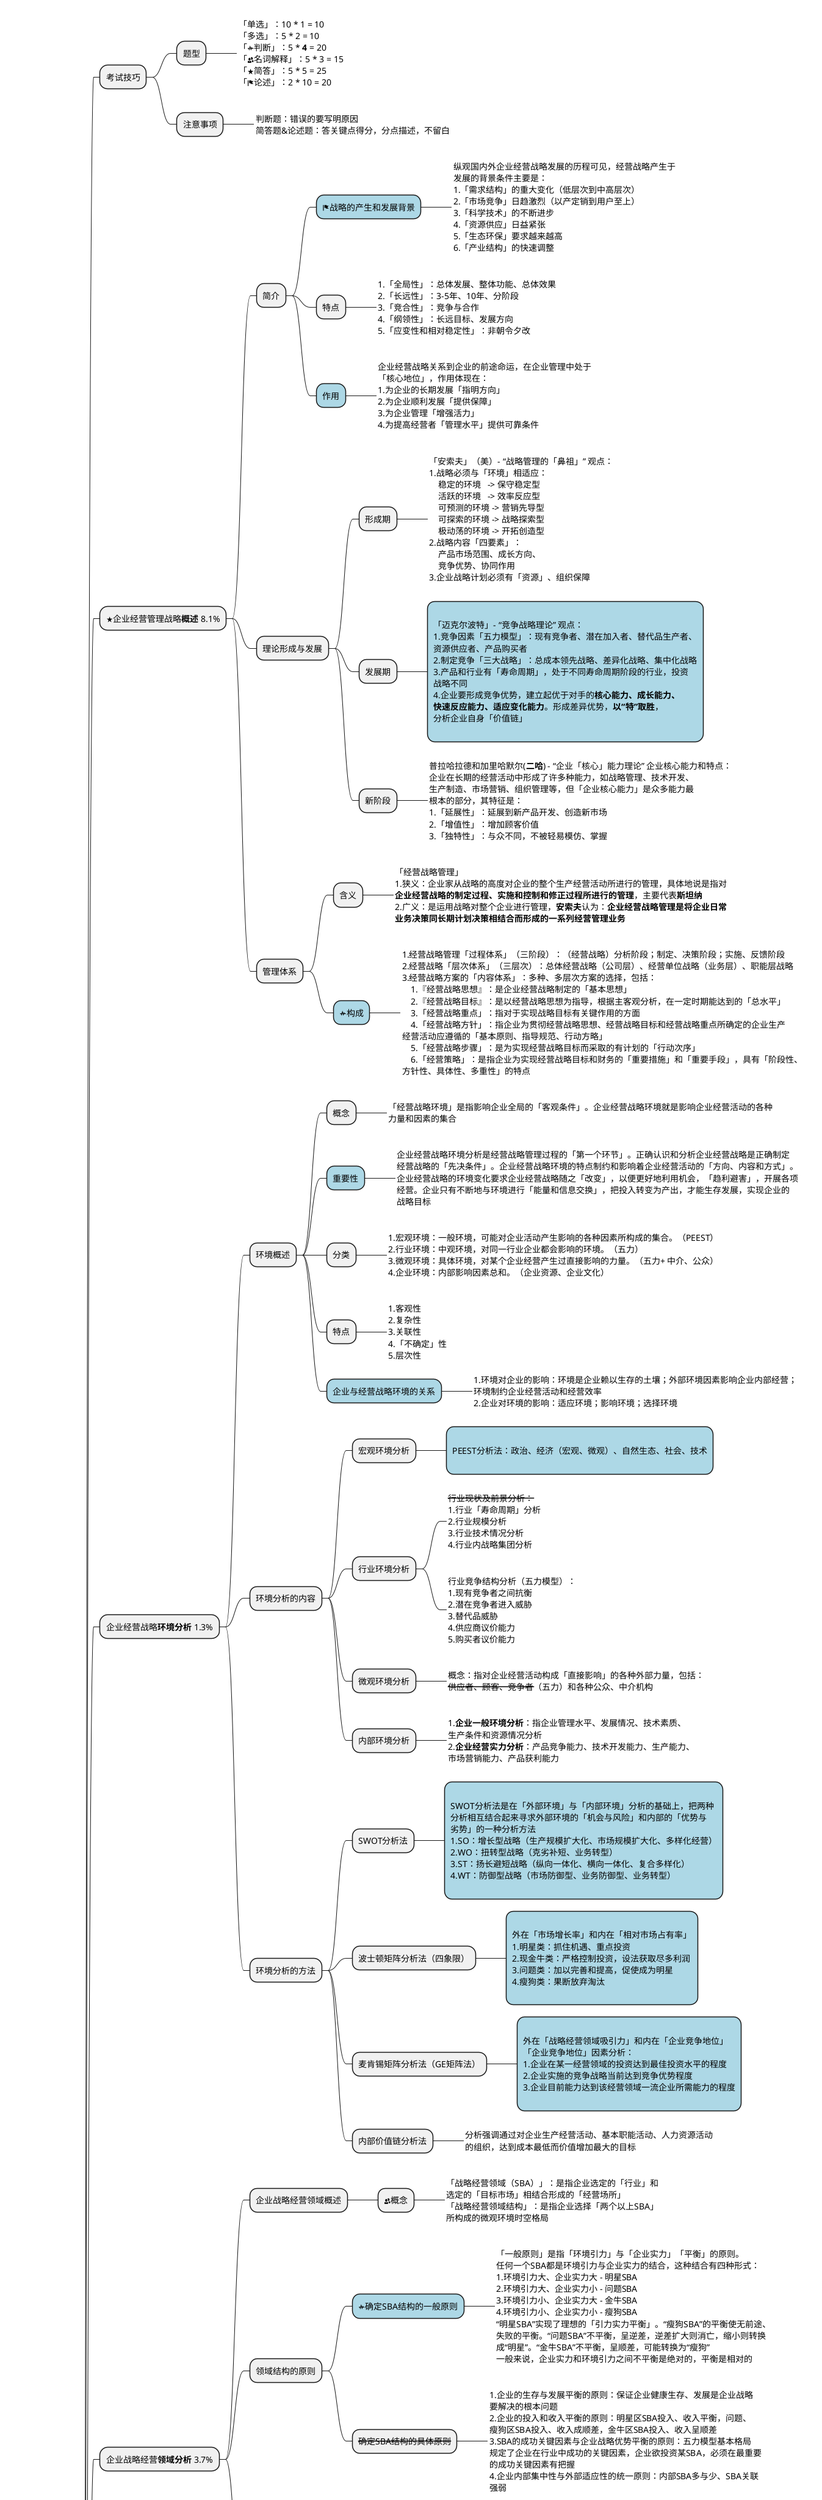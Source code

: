 @startmindmap

* 企业经营战略
** 考试技巧
*** 题型
****_:
「单选」：10 * 1 = 10
「多选」：5 * 2 = 10
「<&pulse>判断」：5 * <b>4</b> = 20
「<&people>名词解释」：5 * 3 = 15
「<&star>简答」：5 * 5 = 25
「<&flag>论述」：2 * 10 = 20
;
*** 注意事项
****_:
判断题：错误的要写明原因
简答题&论述题：答关键点得分，分点描述，不留白
;

** <&star>企业经营管理战略<b>概述</b> 8.1%
*** 简介
****[#lightblue] <&flag>战略的产生和发展背景
*****_:
纵观国内外企业经营战略发展的历程可见，经营战略产生于
发展的背景条件主要是：
1.「需求结构」的重大变化（低层次到中高层次）
2.「市场竞争」日趋激烈（以产定销到用户至上）
3.「科学技术」的不断进步
4.「资源供应」日益紧张
5.「生态环保」要求越来越高
6.「产业结构」的快速调整
;
**** 特点
*****_:
1.「全局性」：总体发展、整体功能、总体效果
2.「长远性」：3-5年、10年、分阶段
3.「竞合性」：竞争与合作
4.「纲领性」：长远目标、发展方向
5.「应变性和相对稳定性」：非朝令夕改
;
****[#lightblue] 作用
*****_:
企业经营战略关系到企业的前途命运，在企业管理中处于
「核心地位」，作用体现在：
1.为企业的长期发展「指明方向」
2.为企业顺利发展「提供保障」
3.为企业管理「增强活力」
4.为提高经营者「管理水平」提供可靠条件
;
*** 理论形成与发展
**** 形成期
*****_:
「安索夫」（美）- “战略管理的「鼻祖」” 观点：
1.战略必须与「环境」相适应：
    稳定的环境   -> 保守稳定型
    活跃的环境   -> 效率反应型
    可预测的环境 -> 营销先导型
    可探索的环境 -> 战略探索型
    极动荡的环境 -> 开拓创造型
2.战略内容「四要素」：
    产品市场范围、成长方向、
    竞争优势、协同作用
3.企业战略计划必须有「资源」、组织保障
;
**** 发展期
*****[#lightblue]:
「迈克尔波特」- “竞争战略理论” 观点：
1.竞争因素「五力模型」：现有竞争者、潜在加入者、替代品生产者、
资源供应者、产品购买者
2.制定竞争「三大战略」：总成本领先战略、差异化战略、集中化战略
3.产品和行业有「寿命周期」，处于不同寿命周期阶段的行业，投资
战略不同
4.企业要形成竞争优势，建立起优于对手的<b>核心能力、成长能力、</b>
<b>快速反应能力、适应变化能力</b>。形成差异优势，<b>以“特”取胜</b>，
分析企业自身「价值链」
;
**** 新阶段
*****_:
普拉哈拉德和加里哈默尔(<b>二哈</b>) - “企业「核心」能力理论” 企业核心能力和特点：
企业在长期的经营活动中形成了许多种能力，如战略管理、技术开发、
生产制造、市场营销、组织管理等，但「企业核心能力」是众多能力最
根本的部分，其特征是：
1.「延展性」：延展到新产品开发、创造新市场
2.「增值性」：增加顾客价值
3.「独特性」：与众不同，不被轻易模仿、掌握
;

*** 管理体系
**** 含义
*****_:
「经营战略管理」
1.狭义：企业家从战略的高度对企业的整个生产经营活动所进行的管理，具体地说是指对
<b>企业经营战略的制定过程、实施和控制和修正过程所进行的管理</b>，主要代表<b>斯坦纳</b>
2.广义：是运用战略对整个企业进行管理，<b>安索夫</b>认为：<b>企业经营战略管理是将企业日常</b>
<b>业务决策同长期计划决策相结合而形成的一系列经营管理业务</b>
;
****[#lightblue] <&pulse>构成
*****_:
1.经营战略管理「过程体系」（三阶段）：（经营战略）分析阶段；制定、决策阶段；实施、反馈阶段
2.经营战略「层次体系」（三层次）：总体经营战略（公司层）、经营单位战略（业务层）、职能层战略
3.经营战略方案的「内容体系」：多种、多层次方案的选择，包括：
    1.『经营战略思想』：是企业经营战略制定的「基本思想」
    2.『经营战略目标』：是以经营战略思想为指导，根据主客观分析，在一定时期能达到的「总水平」
    3.「经营战略重点」：指对于实现战略目标有关键作用的方面
    4.「经营战略方针」：指企业为贯彻经营战略思想、经营战略目标和经营战略重点所确定的企业生产
经营活动应遵循的「基本原则、指导规范、行动方略」
    5.「经营战略步骤」：是为实现经营战略目标而采取的有计划的「行动次序」
    6.「经营策略」：是指企业为实现经营战略目标和财务的「重要措施」和「重要手段」，具有「阶段性、
方针性、具体性、多重性」的特点
;

** 企业经营战略<b>环境分析</b> 1.3%
*** 环境概述
**** 概念
*****_:
「经营战略环境」是指影响企业全局的「客观条件」。企业经营战略环境就是影响企业经营活动的各种
力量和因素的集合
;
****[#lightblue] 重要性
*****_:
企业经营战略环境分析是经营战略管理过程的「第一个环节」。正确认识和分析企业经营战略是正确制定
经营战略的「先决条件」。企业经营战略环境的特点制约和影响着企业经营活动的「方向、内容和方式」。
企业经营战略的环境变化要求企业经营战略随之「改变」，以便更好地利用机会，「趋利避害」，开展各项
经营。企业只有不断地与环境进行「能量和信息交换」，把投入转变为产出，才能生存发展，实现企业的
战略目标
;
**** 分类
*****_:
1.宏观环境：一般环境，可能对企业活动产生影响的各种因素所构成的集合。（PEEST）
2.行业环境：中观环境，对同一行业企业都会影响的环境。（五力）
3.微观环境：具体环境，对某个企业经营产生过直接影响的力量。（五力+ 中介、公众）
4.企业环境：内部影响因素总和。（企业资源、企业文化）
;
**** 特点
*****_:
1.客观性
2.复杂性
3.关联性
4.「不确定」性
5.层次性
;
****[#lightblue] 企业与经营战略环境的关系
*****_:
1.环境对企业的影响：环境是企业赖以生存的土壤；外部环境因素影响企业内部经营；
环境制约企业经营活动和经营效率
2.企业对环境的影响：适应环境；影响环境；选择环境
;
*** 环境分析的内容
**** 宏观环境分析
*****[#lightblue]:
PEEST分析法：政治、经济（宏观、微观）、自然生态、社会、技术
;
**** 行业环境分析
*****_:
<s>行业现状及前景分析：</s>
1.行业「寿命周期」分析
2.行业规模分析
3.行业技术情况分析
4.行业内战略集团分析
;
*****_:
行业竞争结构分析（五力模型）：
1.现有竞争者之间抗衡
2.潜在竞争者进入威胁
3.替代品威胁
4.供应商议价能力
5.购买者议价能力
;
**** 微观环境分析
*****_:
概念：指对企业经营活动构成「直接影响」的各种外部力量，包括：
<s>供应者、顾客、竞争者</s>（五力）和各种公众、中介机构
;
**** 内部环境分析
*****_:
1.<b>企业一般环境分析</b>：指企业管理水平、发展情况、技术素质、
生产条件和资源情况分析
2.<b>企业经营实力分析</b>：产品竞争能力、技术开发能力、生产能力、
市场营销能力、产品获利能力
;
*** 环境分析的方法
**** SWOT分析法
*****[#lightblue]:
SWOT分析法是在「外部环境」与「内部环境」分析的基础上，把两种
分析相互结合起来寻求外部环境的「机会与风险」和内部的「优势与
劣势」的一种分析方法
1.SO：增长型战略（生产规模扩大化、市场规模扩大化、多样化经营）
2.WO：扭转型战略（克劣补短、业务转型）
3.ST：扬长避短战略（纵向一体化、横向一体化、复合多样化）
4.WT：防御型战略（市场防御型、业务防御型、业务转型）
;
**** 波士顿矩阵分析法（四象限）
*****[#lightblue]:
外在「市场增长率」和内在「相对市场占有率」
1.明星类：抓住机遇、重点投资
2.现金牛类：严格控制投资，设法获取尽多利润
3.问题类：加以完善和提高，促使成为明星
4.瘦狗类：果断放弃淘汰
;
**** 麦肯锡矩阵分析法（GE矩阵法）
*****[#lightblue]:
外在「战略经营领域吸引力」和内在「企业竞争地位」
「企业竞争地位」因素分析：
1.企业在某一经营领域的投资达到最佳投资水平的程度
2.企业实施的竞争战略当前达到竞争优势程度
3.企业目前能力达到该经营领域一流企业所需能力的程度
;
**** 内部价值链分析法
*****_:
分析强调通过对企业生产经营活动、基本职能活动、人力资源活动
的组织，达到成本最低而价值增加最大的目标
;

** 企业战略经营<b>领域分析</b> 3.7%
*** 企业战略经营领域概述
**** <&people>概念
*****_:
「战略经营领域（SBA）」：是指企业选定的「行业」和
选定的「目标市场」相结合形成的「经营场所」
「战略经营领域结构」：是指企业选择「两个以上SBA」
所构成的微观环境时空格局
;
*** 领域结构的原则
****[#lightblue] <&pulse>确定SBA结构的一般原则
*****_:
「一般原则」是指「环境引力」与「企业实力」「平衡」的原则。
任何一个SBA都是环境引力与企业实力的结合，这种结合有四种形式：
1.环境引力大、企业实力大 - 明星SBA
2.环境引力大、企业实力小 - 问题SBA
3.环境引力小、企业实力大 - 金牛SBA
4.环境引力小、企业实力小 - 瘦狗SBA
“明星SBA”实现了理想的「引力实力平衡」。“瘦狗SBA”的平衡使无前途、
失败的平衡。“问题SBA”不平衡，呈逆差，逆差扩大则消亡，缩小则转换
成“明星”。“金牛SBA”不平衡，呈顺差，可能转换为“瘦狗”
一般来说，企业实力和环境引力之间不平衡是绝对的，平衡是相对的
;
**** <s>确定SBA结构的具体原则</s>
*****_:
1.企业的生存与发展平衡的原则：保证企业健康生存、发展是企业战略
要解决的根本问题
2.企业的投入和收入平衡的原则：明星区SBA投入、收入平衡，问题、
瘦狗区SBA投入、收入成顺差，金牛区SBA投入、收入呈顺差
3.SBA的成功关键因素与企业战略优势平衡的原则：五力模型基本格局
规定了企业在行业中成功的关键因素，企业欲投资某SBA，必须在最重要
的成功关键因素有把握
4.企业内部集中性与外部适应性的统一原则：内部SBA多与少、SBA关联
强弱
;
*** <s>企业战略经营领域的分析方法</s>
**** 环境引力与企业实力对比分析法
*****_:
环境分析：一般与特殊规律、引力（或机会）、压力（或威胁）、
风险度、成功关键因素
企业分析：一般与特殊规律、优势、劣势、适应性、成功关键把握
能力
根据环境引力和企业实力形成SBA战略
;
**** SBA运行规则和战略主体、战略关系、战略关键分析
*****_:
1.运行规则：
  ①运行规则分客观规律和主观规定两种；
  ②运行规则多层多元
2.战略主体：“五力”+政策制定者、企业自身
3.战略关系：直接关系和间接关系
4.战略关键分析：影响企业生存发展的规则、
主体和关系
;
**** SBA的三类态势
*****_:
1.「发展型」态势：环境机会与企业优势结合
2.「紧缩型」态势：环境威胁与企业劣势结合
3.「稳定型」态势：环境风险度与企业适应度相适应
;

**[#lightblue] <&star>企业<b>使命</b>和战略目标 14.2%
*** 企业使命决策
****[#lightblue] 应考虑的重要因素
*****_:
口诀：<b>国企需竞争</b>
1.国家长远发展规划和产业政策
2.市场需求
3.竞争态势
4.企业实力
;
**** 使命决策内容
*****_:
1.企业性质的确定
2.企业成长方向的选择
3.经营目的的确定
4.经营哲学的选择。「经营哲学」是指企业在经营活动中对发生各种关系的认知态度总和
5.经营方针的选择。「经营方针」是企业为贯彻战略思想、实现战略目标、突出战略重点
所确定的基本原则、指导方略和行动方针
6.企业社会责任的确定
;
**** 使命应研究的问题
*****_:
1.要以「顾客的基本需求」为中心确定企业使命
2.正确的企业使命必须具有「约束力」
3.企业使命要具有「鼓动性」
;
*** 企业战略目标决策
****[#lightblue] 战略目标的作用
*****_:
1.战略目标能够实现企业外部环境、内部环境和企业能力三者之间的
「动态平衡」，使企业获得长期稳定和协调的发展
2.战略目标明确了企业的「努力方向」，使企业使命具体化和数量化，
使企业战略任务得以落实，避免落空
3.战略目标是企业战略实施的「指导原则」，能使企业中的各项资源
和力量集中起来，减少企业内部冲突，提高管理效率和经济效益
4.战略目标为战略方案的决策和实施提供了「评价标准」和考核的依据
;
****[#lightblue] 制定和选择基本要求
*****_:
1.战略目标必须有「科学依据」
2.目标必须「明确和具体」，并规定完成期限
3.目标必须具有「挑战性」，并切实可行
4.目标应突出「重点」
5.目标应形成一个「完整体系」
;
**** 决策的内容
*****_:
1.战略目标水平的选择
2.重点战略目标的决策
;
** <&star>企业总体战略 8.5%
*** 分类
**** 公司层战略
*****_:
按经营状态不同：「发展型」战略、「稳定型」战略、「紧缩型」战略
按企业经营领域不同：「专业化」经营战略、「多元化」经营战略
按主客观条件不同：「保守型」战略、「可靠型」战略、「风险型」战略
;
**** 经营单位层战略
*****_:
「产品定位」战略、「投资」战略、『竞争』战略、「合作」战略
;
**** 职能层战略
*****_:
口诀：「<b>产销人发财文</b>」
<b>产</b>品战略、市场营<b>销</b>战略、<b>人</b>力资源战略、
技术创新（研<b>发</b>）战略、<b>财</b>务战略、企业<b>文</b>化战略
;
*** 企业发展型战略
****[#lightblue] 特点
*****_:
1.资源投入量大，产销规模扩大，目的是提高产品「市场占有率」，
增强企业竞争实力
2.发展型战略要求企业不仅主动适应外部环境，而且更要通过
产品创新和市场创新「引导创造消费」
3.容易获得较好的规模经济效益，从而降低生产成本，获得
「超额利润」
;
**** 类型
*****[#lightblue]:
1.「密集型战略」：也称加强型成长战略，指企业在原有业务范围内，
集中力量以快于过去的增长速度来提高某种产品的销售额或市场占有
率以求得成长的战略。
    优点：经营目标聚集，管理简单方便，有利于集中使用企业的资源，
实现生产的专业化，达到规模经济的效益
    缺点：对环境适应能力差，经营的风险大。因为采取这种战略的惬意
生产的产品过于单一，如果长期维持这种战略，可能冒市场衰退风险
    包括：「市场渗透战略」、「市场开发战略」、「产品开发战略」
2.「一体化战略」：指企业充分利用已有的产品、技术、市场优势，
沿其经营链条向经营深度和广度发展的一种战略。
    包括：
    1.「横向一体化战略」
    2.「纵向一体化战略」
3.「多元化战略」：又称多样化战略，是相对企业专业化经营而言的，
指一个企业同时在两个或两个以上行业中进行经营，其内容包括：
产品的多元化、市场的多元化、投资区域的多元化、资本的多元化。
    缺点：1.对管理的要求更高；2.多元化战略的实施可能导致企业资金
短缺；3.由于资金分散，可能引发企业的新业务上不去，老业务元气大伤
    包括：
    1.「相关多元化战略」
    2.「非相关多元化战略」
;
*** 企业稳定型战略
****[#lightblue] 类型
*****_:
1.「无变化战略」
2.「维持利润战略」
3.「暂停战略」
4.「谨慎实施战略」
;
**** 特点
*****_:
1.企业对过去的经营业绩表示满意，决定追求现在或与过去相似的
经营目标
2.企业在基本维持现有产销规模、市场占有率和竞争地位的情况下，
调整生产经营秩序，提高管理，为将来发展做准备
3.继续用基本相同的产品或劳务为原有顾客服务
4.力争保持现有市场占有率和产销规模或略有增长，巩固企业地位
5.战略期内，每年所期望取得的成就按大体相同比率增长，稳步前进
;
**** 适用条件
*****_:
1.宏观经济发展：保持或低速
2.产业技术创新：相对成熟
3.消费需求偏好变动：变动稳定
4.产品或行业寿命周期：成熟期
5.竞争格局：竞争壁垒高，竞争对手地位稳定
6.企业资源状况：资金不足，研发力量差
;
*** 企业收缩型战略
**** 特点
*****_:
1.经营规模缩小
2.经营投入压缩
3.存在短期性
;
****[#lightblue] 类型
*****_:
1.按实施收缩型战略原因划分
1）「适应型收缩战略」
2）「失败型收缩战略」
3）「调整型收缩战略」
2.按实施收缩型战略基本途径划分
1）「抽资转向战略」
2）「放弃战略」
3）「清算战略」
;

** 企业竞争战略 1.5%
*** 企业竞争战略概述
**** 解决的核心问题
*****_:
如何通过确定顾客需求、竞争者产品及本企业产品三者之间的关系，奠定
本企业产品在市场上的特定地位并维持这一地位
;
****[#lightblue] 企业竞争战略和发展战略的关系
*****_:
1.竞争战略着眼于怎样竞争，发展战略着眼于发展
2.竞争战略与发展战略的根据不一样。竞争战略侧重于市场及竞争关系
分析，发展战略侧重于搞发展基础、发展矛盾，发展条件和发展机遇分析
3.竞争战略与发展战略要素不一样。竞争战略要素是竞争对手、竞争内容、
竞争策略、竞争手段等，而发展战略要素是发展方向、发展步骤、发展
重点、发展措施等
;
**** 构成要素（优势创建）
*****_:
1.经营理念
2.优势资源
3.战略优势
4.资源质量
;
*** 总成本领先战略
**** 实质
*****_:
通过成本优势获得价格部分的优势，进而获得市场优势。因为顾客感知的
是价格而不是企业成本，他们比较的是不同企业的价格
;
****[#lightblue] 优点与缺点
*****_:
优点：
1.抵挡住现有竞争对手的对抗
2.抵御购买商讨价还价的能力
3.更灵活地处理供应商的提价行为
4.形成进入障碍
5.梳理与替代品的竞争优势
缺点：
1.降价过度引起利润率降低
2.新加入者可能后来居上
3.丧失对市场变化的预见能力
4.技术变化降低企业资源的效用
5.容易受外部环境的影响
;
****[#lightblue] 适用条件
*****_:
1.企业外部条件：
1）市场需求具有较大的价格弹性
2）行业高度标准化
3）实现产品差异化的途径很少
4）消费者从一个销售商转换到另一个销售商成本很小
2.企业内部条件：
1）持续的资本投资和获得资本的途径
2）生产加工工艺技能
3）认真的劳动监督
4）设计容易制造的产品
5）成本的分销系统
6）培养技术人员
;
**** 风险
*****_:
1.初期投资巨大
2.技术变革滞后
3.忽视客户
4.易于被竞争者模仿
5.缺乏创新的激情
6.依赖价格战
;
*** 差异化战略
**** 概念
*****_:
又称标新立异战略，是指企业凭借自身的技术优势和管理优势，向顾客
提供的产品和服务在行业范围内独具特色，这种特色可以给顾客带来
额外的价值，在消费者心目中树立起非同一般的良好体验
;
****[#lightblue] 优势与风险
*****_:
优势：
1.建立起顾客对企业的忠诚
2.企业提供差异性产品无形为潜在进入者设置了一道进入壁垒
3.可以缓解公司所面临的竞争压力
4.增强企业对供应商讨价还价的能力
5.削弱购买商讨价还价的能力
6.差异化产品可以更好满足消费者需求，促使企业提高销售量或
允许制定更高的价格
风险：
1.多变的市场造成的风险
2.高额专属成本造成的风险
3.闭门造车造成的风险
4.丧失市场份额的风险
;
**** 实现途径
*****_:
1.「产品差异化」
2.「无形差异化」
3.「渠道差异化」
;
**** 适用条件
*****_:
1.消费者对产品有不同需求
2.产品或服务差异化具有价值
3.差异化的市场规模能够支撑差异化成本
;
**** 实施
*****_:
1.分析消费需求
2.分析竞争对手
3.进行技术创新
4.提升服务理念
;

*** 集中化战略
**** 概念
*****_:
指把经营战略重点放在一个特定的目标市场上，为特定地区或特定
的购买者提供特殊的产品或服务
;
**** 核心
*****_:
取得某种对特定顾客有价值的专一性服务，侧重于从企业内部建立
竞争优势
;
**** 实施方法
*****_:
单纯集中化；成本集中化；
差别集中化；业务集中化。
;
*** 融合战略
**** 概念
*****_:
融合战略是指以成本领先战略和差异化战略为基础而建立的一种能够为
顾客创造较高货币价值和较低货币成本的战略
;
**** 分类
*****_:
1.成本导向型融合战略
2.差异化导向型融合战略
3.成本-差异化导向型融合战略
;
**** 构成要件
*****_:
1.经营领域：在一定时期内，企业根据自己的技术特点、人才优势和
资金实力等所确定的从事生产产品的种类或服务的领域
2.资源配置：任何一个战略实施必须有充分的经营资源作支撑，实施
企业融合战略需要对企业各种资源有效配置，把有限资源集中在关键
领域，形成竞争优势，保证企业战略目标的实现
3.竞争优势：一个企业在一定竞争范围内超越其竞争对手的某种长处
4.协同作用：一种联合作用的效果，往往会产生1+1>2的整体效果
;
****[#lightblue] 实施融合战略的影响因素
*****_:
1.主导产业的定位
2.资源富余能力
3.战略切入时机的选择
;
****[#lightblue] 实施条件
*****_:
1.企业在成本或差异化一端要拥有优势
2.低成本优势和差异化优势要有共同基础，即有共同市场或共同技术
3.实施融合战略过程中，企业原有优势产品要处于成熟阶段，或至少
迈过或接近成熟阶段
4.构成融合战略的原因有一定的时间性，过了这段时间，企业所面临
的市场和环境都会发生变化
5.成本控制部门和差异化优势创造部门要做好内部协调防止混乱
6.购买群体在需求上存在差异
7.在企业目标上，没有其他竞争对手试图采用融合战略
8.企业的目标市场在市场容量、成长速度、获利能力、竞争强度方面
具有相对的吸引力
;

** 企业国际化经营战略 5.1%
*** 概述
****[#lightblue] 目标
*****_:
1.增强产品的竞争能力，提高国际市场占有率
2.发展成为知名度高、影响力大的跨国公司
3.以境外投资和技术出口为主，提高跨国投资回报率
;
**** 思想
*****[#lightblue]:
1.经营国际化观念
2.生产全球化观念：即在全球范围内进行专业化协作生产，
参与国际生产的分工与协作过程
3.国际市场营销观念：把国际市场看做一个有机整体，
以此作为企业经营活动的舞台和发展空间
4.产品整体化观念：把产品生产和产品消费看做一个整体，
把产品设计、生产和售后看做一个整体过程
5.联合参与国际竞争观念
;
*** 类型及其决策
**** 类型
*****_:
1.按照产品技术的来源划分
1）反回头战略：当国内某产品市场需求大，但技术落后时，企业引进
国外先进技术，改造落后扩大规模，降低成本，打回国际市场
2）技术带动出口战略：企业开发具有特色的国际领先技术，带动产品
出口
2.按照企业国际化发展的不同阶段划分
1）商品出口战略：生产在国内，商品交换在国际市场，产品满足于
国外顾客需求
2）合资经营战略
3）加工出口战略
4）境外投资战略
5）跨国公司战略
3.按企业生产经营行为标准不同划分
1）本国中心战略
2）多国中心战略
3）全球中心战略
;
****[#lightblue] 类型决策
*****_:
1.国内外市场需求现状及其发展趋势
2.国际市场竞争状况及其竞争发展趋势
3.目标市场所在国的外贸政策和产业政策
4.国内外市场的价格水平和其他市场因素
5.企业本身的出口能力和条件
;
*** 实施措施
**** 关键问题
*****_:
1.战略伙伴的选择
2.组织结构的设计
3.文化价值观与管理
4.外汇风险管理
;
**** 具体措施
*****_:
1.培训国际化经营人才
2.建立有效的国际市场信息网络系统
3.适时调整产品结构
4.提高技术和产品开发能力
5.加强管理控制能力
;

** 企业市场营销战略 5.4%
*** 概述
**** 内容
*****_:
1.目标市场战略
2.市场营销组合战略
3.品牌战略：品牌经营，创优名牌
4.市场营销新谋略：适应高新技术时代，开拓市场过程中出现
直复营销、关系营销、文化营销、绿色营销、网络营销等
;
*** 目标市场战略
**** 作用
*****_:
1.有利于企业分析和发掘新的市场机会
2.有利于企业有针对性地制定市场营销组合策略
3.有利于企业发挥竞争优势
;
**** 方法
*****_:
1.单一变量因素法
2.多变量因素组合法
3.系列变量因素法
;
****[#lightblue] 战略选择
*****_:
1.目标市场营销战略的类型
1）无差异性营销战略：企业忽略细分市场的差别不考虑，针对
市场共性，获取尽多市场份额。优点：成本低、经济性好。
缺点：只适用少数有共同需要、差异不大的商品
2）差异性营销战略：分别在每一细分市场制定不同营销组合。
优点：提高企业竞争能力。缺点：成本高，经营管理难度较大，
对经营管理人员有较强实力和素质要求
3）集中性营销战略：选择一个或少数几个细分市场目标市场，
专业化生产营销。优点：对消费者了解深入，提供最佳产品服务；
降低成本，增加盈利。缺点：目标市场范围小，市场变化带来
风险较大
2.影响战略的因素
1）企业资源
2）产品的同质性
3）市场的同质性
4）产品所处的寿命周期阶段
5）视竞争者战略而定
;
**** 市场定位战略的类型
*****_:
1.避强定位战略
2.仰头定位战略
3.创新定位战略
4.重新定位战略
;
*** 营销组合战略
**** 类型
*****_:
1.产品开到战略
2.价格引路战略
3.渠道开通战略
4.促销开路战略
;
**** 选择或考虑因素
*****_:
1.目标市场的特点
2.企业营销战略的任务
3.企业营销环境
4.企业资源状况
5.营销预算
;
*** 企业品牌战略
**** 内容
*****_:
1.品牌化决策
2.品牌使用者的选择
3.品牌名称决策
4.品牌发展模式的选择
5.品牌重新定位决策
;
**** 类型
*****_:
1.以需求为中心（宝洁）
2.以产品为中心（苹果）
3.以品类为中心（加多宝）
4.以市场为中心（娃哈哈）
;
**** 管理方法
*****_:
1.企业创业期：树立品牌意识
2.企业成长期：提高品牌认知度、强化顾客对品牌核心价值理解
3.企业成熟期：培育「品牌忠诚度」
;

*** 市场营销新谋略
**** 新谋略内容
*****_:
1.「直复营销」：指企业为了在任何地方产生可度量的反应或
达成交易，使用一种或多种广告媒体扩大市场
2.顾客满意营销：以顾客为中心，达到顾客满意为目标开展的
长远性谋略
3.关系营销：指企业把顾客看做有多重利益关系、多层需要，
存在潜在价值的对象
4.文化营销：以提高顾客满意为追求，员工共事的价值观基础
5.绿色营销：确立环保意识，强调环保理念和可持续发展
6.整合营销：兼顾企业、顾客和社会三方面共同利益
7.网络营销：以因特网为核心
;

**[#lightblue] <&star>企业<b>产品</b>战略 21.7%
*** 产品寿命周期与产品战略
**** 不同寿命周期阶段的战略
*****[#lightblue]:
1.投入期：“以新领先”、“新品形象”、新品完善
2.成长期：生产扩大化、新品名牌
3.成熟期：改进或改革产品、优质低价、差异化
4.衰退期：集中、收缩、减产淘汰
;
*** 产品优化战略
****[#lightblue] 方法
*****_:
产品项目平衡管理技术(PPM)，步骤：
1.确定产品市场份额和企业实力因素评分标准
2.对每一个产品进行评分
3.依据产品的市场新引力总分和企业实力总分，划分大中小三等
4.按照每种产品大中小，填入产品系列分布象限
5.根据产品所在的象限，采取不同的战略
;
**** 产品结构优化战略类型
*****_:
1.产品「方向」结构：按产品为不同对象、不同领域所占比重不同
2.产品「用途」结构
3.产品「技术」结构
4.产品「档次」结构：多种质量水平、价格水平
5.产品「材质」结构
6.产品「序列」结构：初级产品、中间产品、最终产品（上中下游）
;
*** 产品开发战略
**** 类型
*****_:
1.按新颖程度：全新型、换代型、改进型
2.按范围和水平：地区级、国家级、国际级、世界级
3.按产品开发方向：产品功能化、产品规格化、产品精密度、
产品节能化、产品特色化
4.按产品开发主体主动性：领先型、追随型
;
*** 产品质量战略
**** 作用
*****_:
1.是企业产品结构优化战略的重要内容
2.是推动企业进步战略的重要方面
3.推动着企业智力开发战略
4.带动着企业生产战略
5.有利于推动企业营销战略
;
**** 类型
*****_:
1.产品质量特性组合战略：
①内在质量为主
②外部质量为主
③内外质量并重
2.产品性能战略：
①高性能
②适中性能
③合格性能
3.产品质量标准战略：
①国家质量标准
②国际质量标准
③国外先进质量标准
④目标市场所在国质量标准
⑤竞争质量标准
⑥用户满意质量标准
4.市场动态质量战略：
①符合性质量战略
②竞争性质量战略
③适用性质量战略
;

** 企业<b>技术</b>创新战略 2.7%
*** 概述
**** 目标与任务
*****_:
1.企业技术创新战略的目标
1）确定企业希望的市场态势：开拓型态势、发展型态势、
创新产品替代、放弃部分已有巩固其余市场
2）其他目标：改善工艺、提高生产率、降低成本等
2.企业技术创新战略的任务
1.审查和评价企业的技术资源和技术能力
2.解读企业外部的技术环境
3.选择和制定企业技术创新战略目标
4.有效地实施和调整技术创新战略
;
**** 构成要素
*****_:
1.<b>基础</b>：企业现有技术和技术能力
2.<b>目标</b>：企业具体要如何实施 5W1H
3.<b>方案</b>：对具体详细规划
4.<b>行动</b>：具体实施活动，严格按照方案执行
;
*** 类型
**** 按技术来源
*****_:
1.自主创新战略
2.合作创新战略
3.引进消化吸收再创新战略
;
**** 按竞争态势
*****_:
1.领先型技术创新战略
2.追随型技术创新战略
3.模仿型技术创新战略
;
****[#lightblue] 基本模式
*****_:
1.市场导向战略模式：企业的技术创新以市场为导向，围绕市场机会进行技术创新。
1）对新产品、行业非常敏感，并且反应强烈
2）注重应用开发，注重模仿
3）注重引进，不注重企业核心能力培养
2.资源导向战略模式：企业为了追求获得高于平均水平的投资收益率而进行技术
创新，技术创新在很大程度上取决于企业的内部特点，具有实力或者竞争优势
比发现机会更重要
;
** <&star>企业<b>人力</b>资源战略 7.5%
*** 人力资源概述
**** 特点
*****_:
生物性、「能动性」、时效性、智力性、再生性、社会性、个体差异性
;
**** 地位
*****_:
人是企业生产要素系统中的一个重要组成部分，是最重要、最活跃
的一种要素，因而处于主体地位和支配地位
;
**** 企业所需的人才类型
*****_:
1.科学技术型人才
2.经营管理型人才
3.政工、企业文化工作型人才
4.行政管理型人才
;
*** 战略及类型
****[#lightblue] 战略概念
*****_:
「人力资源战略」指根据企业总体战略要求，为适应企业生存发展
需要，对企业人力资源进行管理，提高素质，发现培养优秀人才的
长远谋划方略。具体指「雇佣关系」、「甄选」、「录用」、
「培训」、「绩效」、「薪酬」、「激励」、「职业生涯」总称
;
**** 特点
*****_:
战略性、系统性、契合性、目标导向
;
****[#lightblue] 人力资源战略分类
*****_:
1.累积型：终身雇佣，晋升速度慢（人性）
2.效用型：短期，个人，晋升速度快（工作）
3.协助型：累积型和效用型之间
;
**** 人才结构优化战略
*****_:
1.企业人才「层次」结构优化战略：管理层次包括高、中、低层
2.企业人才「能级」结构优化战略：职称包括高、中、低级职称
3.「学科」、「职能」、「智能」、「年龄」
;
**** 使用人才
*****_:
1.任人唯贤战略
2.岗位轮换战略
3.台阶提升使用战略
4.职务、资格双轨使用战略
5.权力委让使用战略
6.破格提拔战略
;
*** 战略实施
****[#lightblue] 人才激励
*****_:
1.物质利益激励
2.目标激励
3.任务激励
4.榜样激励
5.培训激励
6.荣誉激励
7.企业激励
8.制度激励
9.环境激励
10.危机激励
11.信息激励
;
**** 人才发现
*****_:
1.树立爱才之心
2.提高识才之能
3.具备护才之胆
4.掌握选才之法
;
** 企业<b>财务</b>战略 6.6%
*** 概述
**** 含义
*****_:
企业对维持和扩大生产经营活动所需「资金」进行「筹集」、
「分配」、「使用」，为实现企业总体战略目标所作出
的长远谋划与方略
;
**** 特点
*****_:
1.从属性
2.系统性
3.指导性
4.复杂性
;
**** 内容与任务
*****_:
1.内容：融资战略、投资战略、资本运营战略
2.目标：确保企业资金均衡有效流动，最终实现总体战略
3.任务：
1）正确选择「筹集」资金渠道，保证生产经营活动对资金的需求
2）正确选择「资本投向」，合理安排使用
3）正确「运营」资本，重组资本，优化资本结构，提高经济收益
;
**** 作用
*****_:
1.「平衡决策」：对各项经营决策起着综合平衡作用
2.「选择战略」：对各种经营战略方案起着评价选择作用
3.「指导资源」：对经营资源分配起着指导作用
;
*** 企业融资战略
**** 类型
*****_:
1.按融资方式不同
1）资本积聚战略
2）负债经营战略
3）合资或合作经营战略
4）股份经营战略
5）“三来一补”战略
2.按融资渠道不同
1）内源型融资渠道战略
2）外源型融资渠道战略
3.按权益划分
1）股权融资战略
2）债券融资战略
;
**** 融资原则
*****_:
1.以「内源型融资渠道战略」为主
2.努力开通「外源型融资渠道战略」
3.促进优化企业「资本结构」
4.营造良好的「投资环境」
;
*** 企业投资战略
**** 特点
*****_:
1.导向性
2.超前性
3.风险性
;
**** 目标
*****_:
1.收益性目标
2.发展性目标
3.公益性目标
;
**** 原则
*****_:
1.集中性原则：首要原则
2.准确性原则：适时适量
3.权变性原则：灵活投资
4.协同性原则：按比例投资
;
**** 类型选择
*****_:
1.按投资方向：
1）外延型投资战略：增加产量，扩建厂房设备
2）内涵型投资战略：提高质量，提高技术性能
3）兼顾型投资战略：两者兼顾
2.按投资项目：
1）产品投资战略
2）工艺投资战略
3）设备投资战略
4）节能降耗投资战略
5）生产环境改造投资战略
;
**** 考虑因素
*****_:
口诀：「<b>国企需竞争</b>」
1.国家发展战略和产业政策要求
2.企业所属行业的特点
3.市场需求趋势及企业的市场开发能力
4.企业外部资源环境和竞争态势
5.企业自身积累和投资能力
6.企业成长阶段
7.企业当前和今后一定时期的主要矛盾
;
*** 资本运营战略
**** 考虑因素
*****_:
1.国家发展战略和产业政策要求
2.市场需求趋势
3.企业的资源条件
4.企业成长阶段
5.资本市场发育状况
;
**** 风险及应对方案
*****_:
风险：
1.外部环境复杂性变动性
2.企业对环境认知能力有限性
应对：
1.培养资本运营的综合人才
2.建立生产经营与资本运营良性互动机制
3.建立健全的财务制度
4.不断进行创新，形成技术优势
5.强化风险防范意识
;
** <&star>企业文化战略 8.8%
*** 企业文化概述
**** 概念
*****_:
广义：企业生产经营活动中创造的「物质文化」和「精神文化」总和；
狭义：主要指「精神文化」，指支配企业及其职工在从事经营活动时，
共同持有的「理想」、「信念」、「价值观念」、「行为准则」和
「道德规范」的总和
;
**** 结构
*****_:
1.物质层文化（表层）
2.制度行为层文化（幔层）
3.精神层文化（理念层）
;
**** 特征
*****_:
客观性、独特性、相对稳定性、继承融合性、发展性
;
****[#lightblue] 基本内容
*****_:
1.共同的价值观
2.企业使命
3.企业精神
4.企业道德
5.团体意识
6.企业制度
7.行为规范
8.企业形象
;
****[#lightblue] 企业文化与企业经营战略
*****_:
1.企业文化在企业经营战略的作用：①导向作用；②凝聚作用；③规范作用
2.二者联系：二者相互约束、相互影响、相互促进，①企业文化是企业
经营战略的基石；②企业文化是企业经营战略实施的重要手段；③企业文化
与企业经营战略必须相互适应和协调，也是战略成功实施的关键
;
*** 战略及类型
**** 类型
*****_:
1.企业物质文化战略：①企业产品形象战略；②企业职工形象战略；③企业家形象战略
2.企业行为与制度文化战略：①职工榜样战略；②文明生产战略
3.企业精神文明战略：①企业员工共同信念战略；②企业凝聚力战略
4.企业总体形象战略
;
****[#lightblue] 类型的选择
*****_:
1.生产力发展水平和企业技术进步状况
2.企业职工行为规范和职业道德状况
3.企业生产经营水平和市场竞争的地位
4.企业家和员工队伍的素质状况
5.企业总体经营战略及其战略目标的要求
;
*** 制定与实施
**** 制定
*****_:
1.树立正确的企业文化战略思想
2.明确企业文化战略的重点
3.确定企业文化战略的模式：①先导型；②探索型；③稳定型；④追随型；⑤惰性型；
⑥多元型
4.划分企业文化战略阶段
5.制定企业文化战略方案
6.选择卓有成效的企业文化战略
;
****[#lightblue] 实施
*****_:
1.建立企业文化战略实施的计划体系
2.通过一定的组织机构实施
3.提供必要的物质条件、硬件设施和财务支持
4.努力创造有利于实施企业文化战略的文化氛围和环境
;
** 企业经营战略的<b>实施与控制</b> 5%
*** 实施
**** 原则
*****_:
1.目标分解、任务合理原则
2.统一领导、组织协调原则
3.突出重点、兼顾全局原则
4.适应变化、灵活机动原则
;
**** 方式
*****_:
1.指令型方式
2.变革型方式
3.合作型方式
4.文化型方式
5.增长型方式
;
*** 控制
****[#lightblue] 必要性
*****_:
1.企业经营战略实施的环境和条件发生重大变化
2.企业经营战略规划本身存在某种缺陷
3.企业整体目标与局部目标、个人目标之间存在矛盾
4.解决集权与分权的矛盾必须加强企业的经营战略控制
;
**** 原则
*****_:
1.预测未来原则
2.重点控制原则
3.经济合理原则
4.奖惩结合原则
;
**** 重点工作
*****_:
1.设计和选择实施经营战略所需的组织结构
2.将企业经营战略方案具体化：①时间分解、滚动计划法；②空间分解
3.合理配置企业资源，支持经营战略方案的实现
4.组件强有力的战略领导群体：原则 ①选择主要领导原则；②精干
高效原则；③合作和谐原则；④优化组合原则
;
**** 分类
*****_:
1.按照控制发生环节：前馈控制、现场控制、反馈控制
2.按照控制手段：直接控制、间接控制
;

@endmindmap
